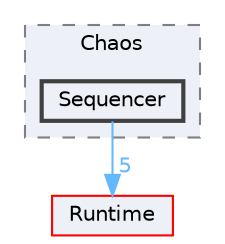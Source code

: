 digraph "Sequencer"
{
 // INTERACTIVE_SVG=YES
 // LATEX_PDF_SIZE
  bgcolor="transparent";
  edge [fontname=Helvetica,fontsize=10,labelfontname=Helvetica,labelfontsize=10];
  node [fontname=Helvetica,fontsize=10,shape=box,height=0.2,width=0.4];
  compound=true
  subgraph clusterdir_080c03de15d435b472b68ef06fc7c093 {
    graph [ bgcolor="#edf0f7", pencolor="grey50", label="Chaos", fontname=Helvetica,fontsize=10 style="filled,dashed", URL="dir_080c03de15d435b472b68ef06fc7c093.html",tooltip=""]
  dir_2ca91921bbd2af4f600efc6093fe0568 [label="Sequencer", fillcolor="#edf0f7", color="grey25", style="filled,bold", URL="dir_2ca91921bbd2af4f600efc6093fe0568.html",tooltip=""];
  }
  dir_7536b172fbd480bfd146a1b1acd6856b [label="Runtime", fillcolor="#edf0f7", color="red", style="filled", URL="dir_7536b172fbd480bfd146a1b1acd6856b.html",tooltip=""];
  dir_2ca91921bbd2af4f600efc6093fe0568->dir_7536b172fbd480bfd146a1b1acd6856b [headlabel="5", labeldistance=1.5 headhref="dir_001010_000984.html" href="dir_001010_000984.html" color="steelblue1" fontcolor="steelblue1"];
}
